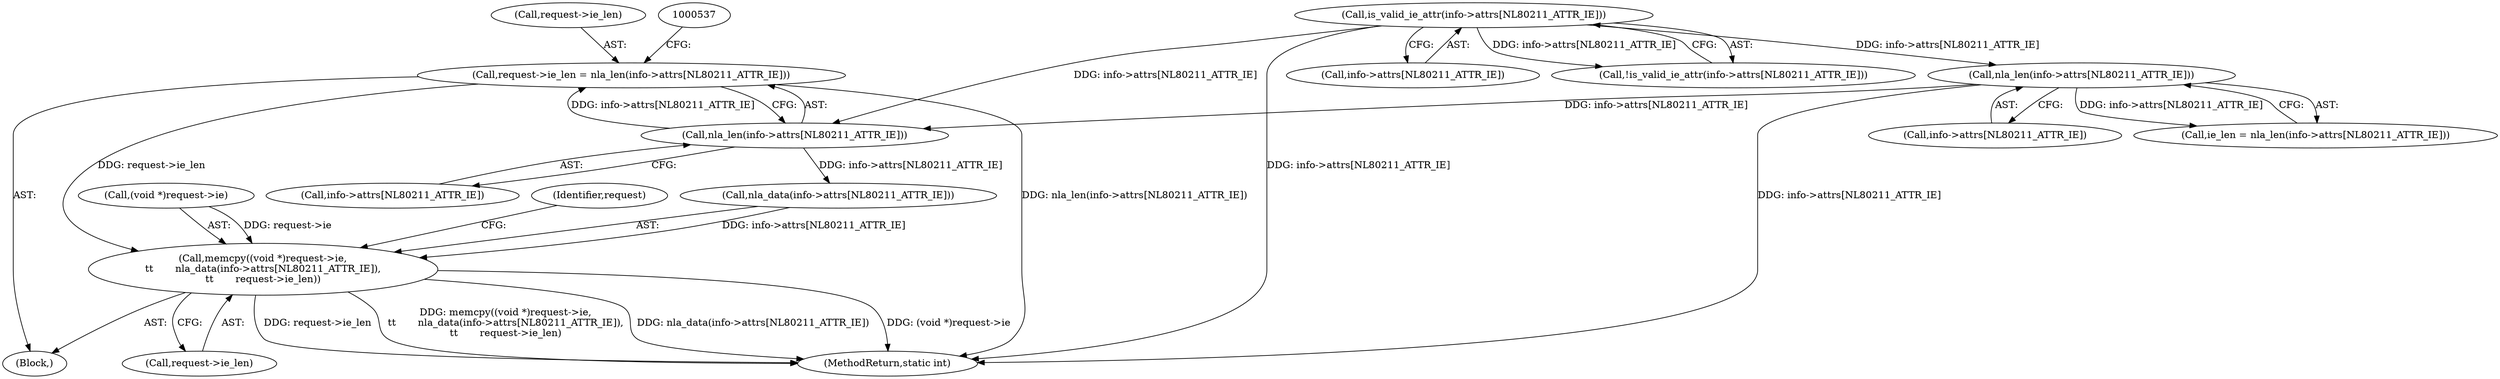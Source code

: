 digraph "0_linux_208c72f4fe44fe09577e7975ba0e7fa0278f3d03_0@pointer" {
"1000525" [label="(Call,request->ie_len = nla_len(info->attrs[NL80211_ATTR_IE]))"];
"1000529" [label="(Call,nla_len(info->attrs[NL80211_ATTR_IE]))"];
"1000138" [label="(Call,is_valid_ie_attr(info->attrs[NL80211_ATTR_IE]))"];
"1000245" [label="(Call,nla_len(info->attrs[NL80211_ATTR_IE]))"];
"1000535" [label="(Call,memcpy((void *)request->ie,\n\t\t       nla_data(info->attrs[NL80211_ATTR_IE]),\n\t\t       request->ie_len))"];
"1000245" [label="(Call,nla_len(info->attrs[NL80211_ATTR_IE]))"];
"1000530" [label="(Call,info->attrs[NL80211_ATTR_IE])"];
"1000138" [label="(Call,is_valid_ie_attr(info->attrs[NL80211_ATTR_IE]))"];
"1000552" [label="(Identifier,request)"];
"1000535" [label="(Call,memcpy((void *)request->ie,\n\t\t       nla_data(info->attrs[NL80211_ATTR_IE]),\n\t\t       request->ie_len))"];
"1000525" [label="(Call,request->ie_len = nla_len(info->attrs[NL80211_ATTR_IE]))"];
"1000598" [label="(MethodReturn,static int)"];
"1000529" [label="(Call,nla_len(info->attrs[NL80211_ATTR_IE]))"];
"1000526" [label="(Call,request->ie_len)"];
"1000524" [label="(Block,)"];
"1000139" [label="(Call,info->attrs[NL80211_ATTR_IE])"];
"1000243" [label="(Call,ie_len = nla_len(info->attrs[NL80211_ATTR_IE]))"];
"1000541" [label="(Call,nla_data(info->attrs[NL80211_ATTR_IE]))"];
"1000246" [label="(Call,info->attrs[NL80211_ATTR_IE])"];
"1000547" [label="(Call,request->ie_len)"];
"1000536" [label="(Call,(void *)request->ie)"];
"1000137" [label="(Call,!is_valid_ie_attr(info->attrs[NL80211_ATTR_IE]))"];
"1000525" -> "1000524"  [label="AST: "];
"1000525" -> "1000529"  [label="CFG: "];
"1000526" -> "1000525"  [label="AST: "];
"1000529" -> "1000525"  [label="AST: "];
"1000537" -> "1000525"  [label="CFG: "];
"1000525" -> "1000598"  [label="DDG: nla_len(info->attrs[NL80211_ATTR_IE])"];
"1000529" -> "1000525"  [label="DDG: info->attrs[NL80211_ATTR_IE]"];
"1000525" -> "1000535"  [label="DDG: request->ie_len"];
"1000529" -> "1000530"  [label="CFG: "];
"1000530" -> "1000529"  [label="AST: "];
"1000138" -> "1000529"  [label="DDG: info->attrs[NL80211_ATTR_IE]"];
"1000245" -> "1000529"  [label="DDG: info->attrs[NL80211_ATTR_IE]"];
"1000529" -> "1000541"  [label="DDG: info->attrs[NL80211_ATTR_IE]"];
"1000138" -> "1000137"  [label="AST: "];
"1000138" -> "1000139"  [label="CFG: "];
"1000139" -> "1000138"  [label="AST: "];
"1000137" -> "1000138"  [label="CFG: "];
"1000138" -> "1000598"  [label="DDG: info->attrs[NL80211_ATTR_IE]"];
"1000138" -> "1000137"  [label="DDG: info->attrs[NL80211_ATTR_IE]"];
"1000138" -> "1000245"  [label="DDG: info->attrs[NL80211_ATTR_IE]"];
"1000245" -> "1000243"  [label="AST: "];
"1000245" -> "1000246"  [label="CFG: "];
"1000246" -> "1000245"  [label="AST: "];
"1000243" -> "1000245"  [label="CFG: "];
"1000245" -> "1000598"  [label="DDG: info->attrs[NL80211_ATTR_IE]"];
"1000245" -> "1000243"  [label="DDG: info->attrs[NL80211_ATTR_IE]"];
"1000535" -> "1000524"  [label="AST: "];
"1000535" -> "1000547"  [label="CFG: "];
"1000536" -> "1000535"  [label="AST: "];
"1000541" -> "1000535"  [label="AST: "];
"1000547" -> "1000535"  [label="AST: "];
"1000552" -> "1000535"  [label="CFG: "];
"1000535" -> "1000598"  [label="DDG: (void *)request->ie"];
"1000535" -> "1000598"  [label="DDG: request->ie_len"];
"1000535" -> "1000598"  [label="DDG: memcpy((void *)request->ie,\n\t\t       nla_data(info->attrs[NL80211_ATTR_IE]),\n\t\t       request->ie_len)"];
"1000535" -> "1000598"  [label="DDG: nla_data(info->attrs[NL80211_ATTR_IE])"];
"1000536" -> "1000535"  [label="DDG: request->ie"];
"1000541" -> "1000535"  [label="DDG: info->attrs[NL80211_ATTR_IE]"];
}
